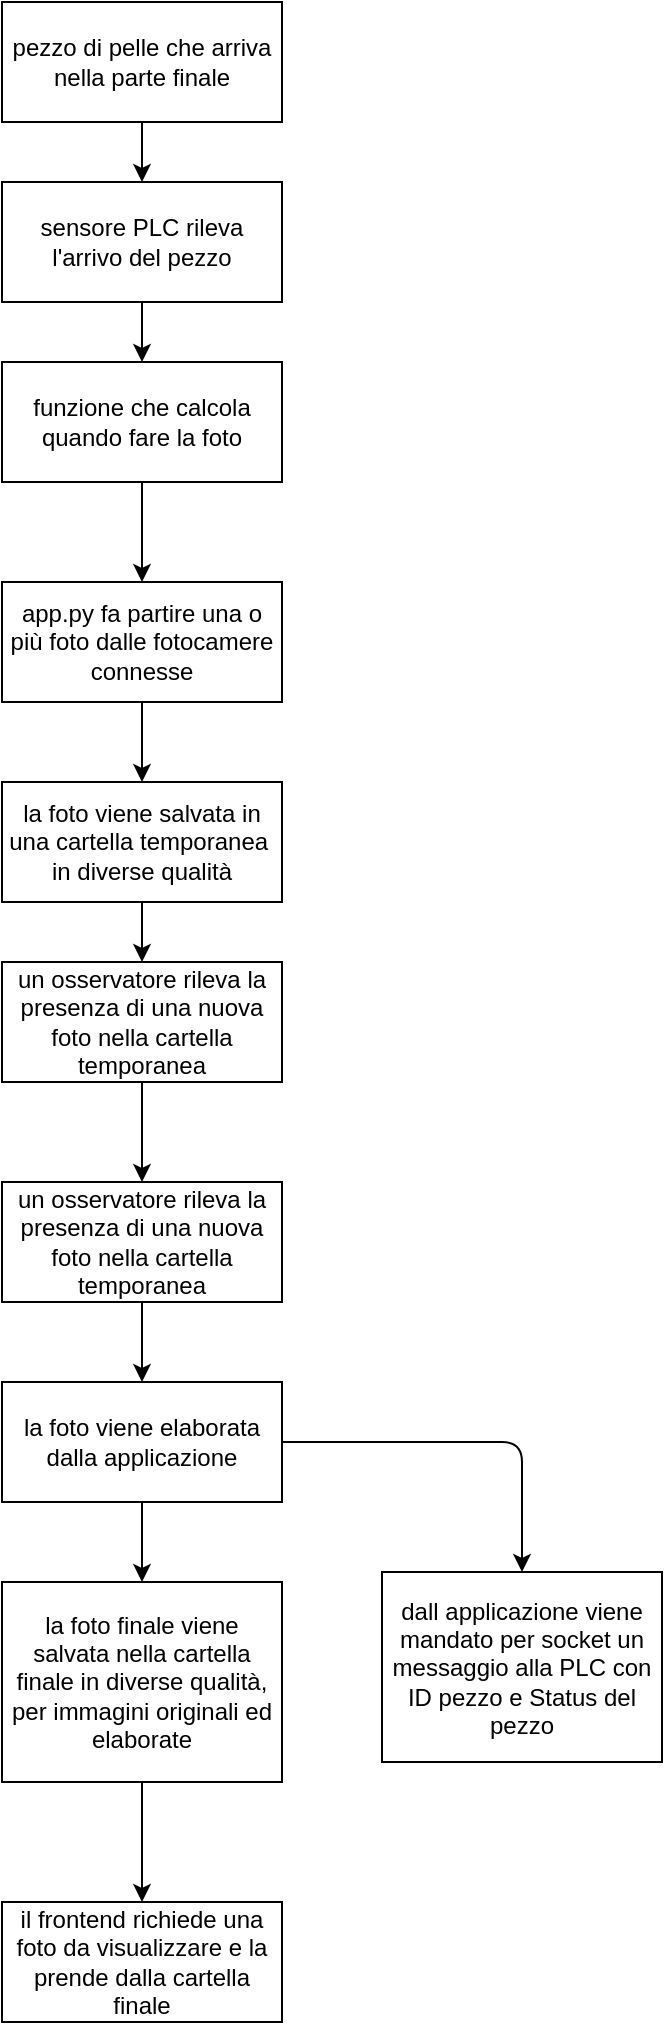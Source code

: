 <mxfile>
    <diagram id="tKQ0D1v4-8y15NkSIKCB" name="Page-1">
        <mxGraphModel dx="964" dy="450" grid="1" gridSize="10" guides="1" tooltips="1" connect="1" arrows="1" fold="1" page="1" pageScale="1" pageWidth="827" pageHeight="1169" math="0" shadow="0">
            <root>
                <mxCell id="0"/>
                <mxCell id="1" parent="0"/>
                <mxCell id="6" style="edgeStyle=none;html=1;exitX=0.5;exitY=1;exitDx=0;exitDy=0;entryX=0.5;entryY=0;entryDx=0;entryDy=0;" edge="1" parent="1" source="2" target="3">
                    <mxGeometry relative="1" as="geometry"/>
                </mxCell>
                <mxCell id="2" value="pezzo di pelle che arriva nella parte finale" style="rounded=0;whiteSpace=wrap;html=1;" vertex="1" parent="1">
                    <mxGeometry x="320" y="10" width="140" height="60" as="geometry"/>
                </mxCell>
                <mxCell id="7" style="edgeStyle=none;html=1;exitX=0.5;exitY=1;exitDx=0;exitDy=0;entryX=0.5;entryY=0;entryDx=0;entryDy=0;" edge="1" parent="1" source="3" target="4">
                    <mxGeometry relative="1" as="geometry"/>
                </mxCell>
                <mxCell id="3" value="sensore PLC rileva l'arrivo del pezzo" style="rounded=0;whiteSpace=wrap;html=1;" vertex="1" parent="1">
                    <mxGeometry x="320" y="100" width="140" height="60" as="geometry"/>
                </mxCell>
                <mxCell id="8" style="edgeStyle=none;html=1;exitX=0.5;exitY=1;exitDx=0;exitDy=0;entryX=0.5;entryY=0;entryDx=0;entryDy=0;" edge="1" parent="1" source="4" target="5">
                    <mxGeometry relative="1" as="geometry"/>
                </mxCell>
                <mxCell id="4" value="funzione che calcola quando fare la foto" style="rounded=0;whiteSpace=wrap;html=1;" vertex="1" parent="1">
                    <mxGeometry x="320" y="190" width="140" height="60" as="geometry"/>
                </mxCell>
                <mxCell id="10" style="edgeStyle=none;html=1;exitX=0.5;exitY=1;exitDx=0;exitDy=0;" edge="1" parent="1" source="5" target="9">
                    <mxGeometry relative="1" as="geometry"/>
                </mxCell>
                <mxCell id="5" value="app.py fa partire una o più foto dalle fotocamere connesse" style="rounded=0;whiteSpace=wrap;html=1;" vertex="1" parent="1">
                    <mxGeometry x="320" y="300" width="140" height="60" as="geometry"/>
                </mxCell>
                <mxCell id="12" style="edgeStyle=none;html=1;exitX=0.5;exitY=1;exitDx=0;exitDy=0;entryX=0.5;entryY=0;entryDx=0;entryDy=0;" edge="1" parent="1" source="9" target="11">
                    <mxGeometry relative="1" as="geometry"/>
                </mxCell>
                <mxCell id="9" value="la foto viene salvata&amp;nbsp;in una cartella temporanea&amp;nbsp;&lt;br&gt;in diverse qualità" style="rounded=0;whiteSpace=wrap;html=1;" vertex="1" parent="1">
                    <mxGeometry x="320" y="400" width="140" height="60" as="geometry"/>
                </mxCell>
                <mxCell id="18" style="edgeStyle=none;html=1;exitX=0.5;exitY=1;exitDx=0;exitDy=0;entryX=0.5;entryY=0;entryDx=0;entryDy=0;" edge="1" parent="1" source="11" target="13">
                    <mxGeometry relative="1" as="geometry"/>
                </mxCell>
                <mxCell id="11" value="un osservatore rileva la presenza di una nuova foto nella cartella temporanea" style="rounded=0;whiteSpace=wrap;html=1;" vertex="1" parent="1">
                    <mxGeometry x="320" y="490" width="140" height="60" as="geometry"/>
                </mxCell>
                <mxCell id="19" style="edgeStyle=none;html=1;exitX=0.5;exitY=1;exitDx=0;exitDy=0;entryX=0.5;entryY=0;entryDx=0;entryDy=0;" edge="1" parent="1" source="13" target="14">
                    <mxGeometry relative="1" as="geometry"/>
                </mxCell>
                <mxCell id="13" value="un osservatore rileva la presenza di una nuova foto nella cartella temporanea" style="rounded=0;whiteSpace=wrap;html=1;" vertex="1" parent="1">
                    <mxGeometry x="320" y="600" width="140" height="60" as="geometry"/>
                </mxCell>
                <mxCell id="20" style="edgeStyle=none;html=1;exitX=0.5;exitY=1;exitDx=0;exitDy=0;entryX=0.5;entryY=0;entryDx=0;entryDy=0;" edge="1" parent="1" source="14" target="15">
                    <mxGeometry relative="1" as="geometry"/>
                </mxCell>
                <mxCell id="21" style="edgeStyle=none;html=1;exitX=1;exitY=0.5;exitDx=0;exitDy=0;entryX=0.5;entryY=0;entryDx=0;entryDy=0;" edge="1" parent="1" source="14" target="17">
                    <mxGeometry relative="1" as="geometry">
                        <Array as="points">
                            <mxPoint x="580" y="730"/>
                        </Array>
                    </mxGeometry>
                </mxCell>
                <mxCell id="14" value="la foto viene elaborata dalla applicazione" style="rounded=0;whiteSpace=wrap;html=1;" vertex="1" parent="1">
                    <mxGeometry x="320" y="700" width="140" height="60" as="geometry"/>
                </mxCell>
                <mxCell id="22" style="edgeStyle=none;html=1;exitX=0.5;exitY=1;exitDx=0;exitDy=0;entryX=0.5;entryY=0;entryDx=0;entryDy=0;" edge="1" parent="1" source="15" target="16">
                    <mxGeometry relative="1" as="geometry"/>
                </mxCell>
                <mxCell id="15" value="la foto finale viene salvata nella cartella finale in diverse qualità, per immagini originali ed elaborate" style="rounded=0;whiteSpace=wrap;html=1;" vertex="1" parent="1">
                    <mxGeometry x="320" y="800" width="140" height="100" as="geometry"/>
                </mxCell>
                <mxCell id="16" value="il frontend richiede una foto da visualizzare e la prende dalla cartella finale" style="rounded=0;whiteSpace=wrap;html=1;" vertex="1" parent="1">
                    <mxGeometry x="320" y="960" width="140" height="60" as="geometry"/>
                </mxCell>
                <mxCell id="17" value="dall applicazione viene mandato per socket un messaggio alla PLC con ID pezzo e Status del pezzo" style="rounded=0;whiteSpace=wrap;html=1;" vertex="1" parent="1">
                    <mxGeometry x="510" y="795" width="140" height="95" as="geometry"/>
                </mxCell>
            </root>
        </mxGraphModel>
    </diagram>
</mxfile>